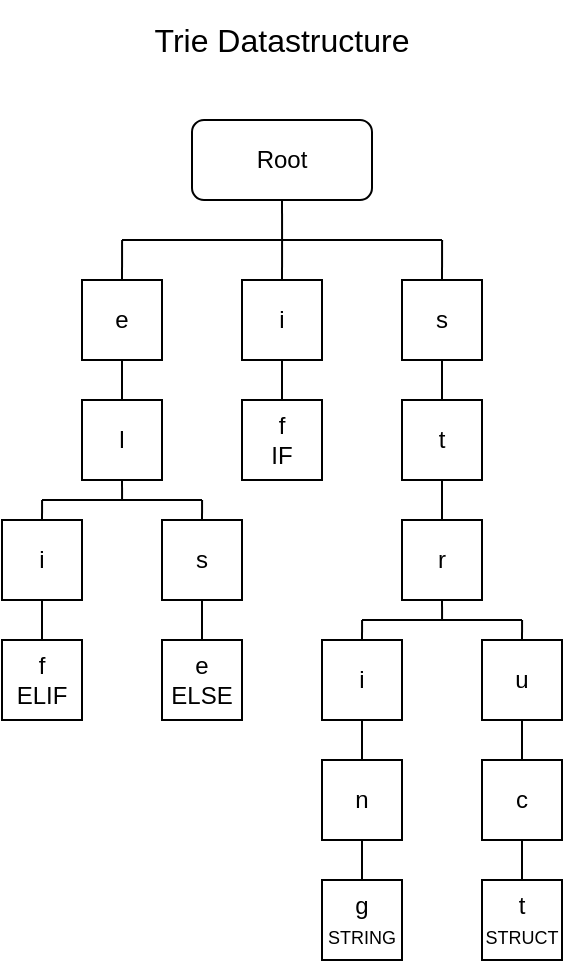 <mxfile version="27.0.3">
  <diagram name="Page-1" id="TXCzfEorVoo9AF132aRA">
    <mxGraphModel dx="983" dy="522" grid="1" gridSize="10" guides="1" tooltips="1" connect="1" arrows="1" fold="1" page="1" pageScale="1" pageWidth="827" pageHeight="1169" math="0" shadow="0">
      <root>
        <mxCell id="0" />
        <mxCell id="1" parent="0" />
        <mxCell id="aPpOfy9025zDFCyzrZ-R-11" style="edgeStyle=orthogonalEdgeStyle;rounded=0;orthogonalLoop=1;jettySize=auto;html=1;exitX=0.5;exitY=1;exitDx=0;exitDy=0;endArrow=none;startFill=0;" edge="1" parent="1" source="aPpOfy9025zDFCyzrZ-R-1">
          <mxGeometry relative="1" as="geometry">
            <mxPoint x="460.048" y="140" as="targetPoint" />
          </mxGeometry>
        </mxCell>
        <mxCell id="aPpOfy9025zDFCyzrZ-R-1" value="Root" style="rounded=1;whiteSpace=wrap;html=1;" vertex="1" parent="1">
          <mxGeometry x="415" y="80" width="90" height="40" as="geometry" />
        </mxCell>
        <mxCell id="aPpOfy9025zDFCyzrZ-R-8" style="edgeStyle=orthogonalEdgeStyle;rounded=0;orthogonalLoop=1;jettySize=auto;html=1;exitX=0.5;exitY=0;exitDx=0;exitDy=0;endArrow=none;startFill=0;" edge="1" parent="1" source="aPpOfy9025zDFCyzrZ-R-3">
          <mxGeometry relative="1" as="geometry">
            <mxPoint x="380.048" y="140" as="targetPoint" />
          </mxGeometry>
        </mxCell>
        <mxCell id="aPpOfy9025zDFCyzrZ-R-3" value="e" style="rounded=0;whiteSpace=wrap;html=1;" vertex="1" parent="1">
          <mxGeometry x="360" y="160" width="40" height="40" as="geometry" />
        </mxCell>
        <mxCell id="aPpOfy9025zDFCyzrZ-R-12" style="edgeStyle=orthogonalEdgeStyle;rounded=0;orthogonalLoop=1;jettySize=auto;html=1;exitX=0.5;exitY=0;exitDx=0;exitDy=0;endArrow=none;startFill=0;" edge="1" parent="1" source="aPpOfy9025zDFCyzrZ-R-4">
          <mxGeometry relative="1" as="geometry">
            <mxPoint x="460.048" y="140" as="targetPoint" />
          </mxGeometry>
        </mxCell>
        <mxCell id="aPpOfy9025zDFCyzrZ-R-27" style="edgeStyle=orthogonalEdgeStyle;rounded=0;orthogonalLoop=1;jettySize=auto;html=1;exitX=0.5;exitY=1;exitDx=0;exitDy=0;entryX=0.5;entryY=0;entryDx=0;entryDy=0;endArrow=none;startFill=0;" edge="1" parent="1" source="aPpOfy9025zDFCyzrZ-R-4" target="aPpOfy9025zDFCyzrZ-R-25">
          <mxGeometry relative="1" as="geometry" />
        </mxCell>
        <mxCell id="aPpOfy9025zDFCyzrZ-R-4" value="i" style="rounded=0;whiteSpace=wrap;html=1;" vertex="1" parent="1">
          <mxGeometry x="440" y="160" width="40" height="40" as="geometry" />
        </mxCell>
        <mxCell id="aPpOfy9025zDFCyzrZ-R-9" style="edgeStyle=orthogonalEdgeStyle;rounded=0;orthogonalLoop=1;jettySize=auto;html=1;exitX=0.5;exitY=0;exitDx=0;exitDy=0;endArrow=none;startFill=0;" edge="1" parent="1" source="aPpOfy9025zDFCyzrZ-R-5">
          <mxGeometry relative="1" as="geometry">
            <mxPoint x="540.048" y="140" as="targetPoint" />
          </mxGeometry>
        </mxCell>
        <mxCell id="aPpOfy9025zDFCyzrZ-R-30" style="edgeStyle=orthogonalEdgeStyle;rounded=0;orthogonalLoop=1;jettySize=auto;html=1;exitX=0.5;exitY=1;exitDx=0;exitDy=0;entryX=0.5;entryY=0;entryDx=0;entryDy=0;endArrow=none;startFill=0;" edge="1" parent="1" source="aPpOfy9025zDFCyzrZ-R-5" target="aPpOfy9025zDFCyzrZ-R-28">
          <mxGeometry relative="1" as="geometry" />
        </mxCell>
        <mxCell id="aPpOfy9025zDFCyzrZ-R-5" value="s" style="rounded=0;whiteSpace=wrap;html=1;" vertex="1" parent="1">
          <mxGeometry x="520" y="160" width="40" height="40" as="geometry" />
        </mxCell>
        <mxCell id="aPpOfy9025zDFCyzrZ-R-6" value="" style="endArrow=none;html=1;rounded=0;" edge="1" parent="1">
          <mxGeometry width="50" height="50" relative="1" as="geometry">
            <mxPoint x="380" y="140" as="sourcePoint" />
            <mxPoint x="540" y="140" as="targetPoint" />
          </mxGeometry>
        </mxCell>
        <mxCell id="aPpOfy9025zDFCyzrZ-R-14" style="edgeStyle=orthogonalEdgeStyle;rounded=0;orthogonalLoop=1;jettySize=auto;html=1;exitX=0.5;exitY=0;exitDx=0;exitDy=0;entryX=0.5;entryY=1;entryDx=0;entryDy=0;endArrow=none;startFill=0;" edge="1" parent="1" source="aPpOfy9025zDFCyzrZ-R-13" target="aPpOfy9025zDFCyzrZ-R-3">
          <mxGeometry relative="1" as="geometry" />
        </mxCell>
        <mxCell id="aPpOfy9025zDFCyzrZ-R-19" style="edgeStyle=orthogonalEdgeStyle;rounded=0;orthogonalLoop=1;jettySize=auto;html=1;exitX=0.5;exitY=1;exitDx=0;exitDy=0;endArrow=none;startFill=0;" edge="1" parent="1" source="aPpOfy9025zDFCyzrZ-R-13">
          <mxGeometry relative="1" as="geometry">
            <mxPoint x="380.048" y="270" as="targetPoint" />
          </mxGeometry>
        </mxCell>
        <mxCell id="aPpOfy9025zDFCyzrZ-R-13" value="l" style="rounded=0;whiteSpace=wrap;html=1;" vertex="1" parent="1">
          <mxGeometry x="360" y="220" width="40" height="40" as="geometry" />
        </mxCell>
        <mxCell id="aPpOfy9025zDFCyzrZ-R-22" style="edgeStyle=orthogonalEdgeStyle;rounded=0;orthogonalLoop=1;jettySize=auto;html=1;exitX=0.5;exitY=0;exitDx=0;exitDy=0;endArrow=none;startFill=0;" edge="1" parent="1" source="aPpOfy9025zDFCyzrZ-R-15">
          <mxGeometry relative="1" as="geometry">
            <mxPoint x="340.048" y="270" as="targetPoint" />
          </mxGeometry>
        </mxCell>
        <mxCell id="aPpOfy9025zDFCyzrZ-R-23" style="edgeStyle=orthogonalEdgeStyle;rounded=0;orthogonalLoop=1;jettySize=auto;html=1;exitX=0.5;exitY=1;exitDx=0;exitDy=0;entryX=0.5;entryY=0;entryDx=0;entryDy=0;endArrow=none;startFill=0;" edge="1" parent="1" source="aPpOfy9025zDFCyzrZ-R-15" target="aPpOfy9025zDFCyzrZ-R-18">
          <mxGeometry relative="1" as="geometry" />
        </mxCell>
        <mxCell id="aPpOfy9025zDFCyzrZ-R-15" value="i" style="rounded=0;whiteSpace=wrap;html=1;" vertex="1" parent="1">
          <mxGeometry x="320" y="280" width="40" height="40" as="geometry" />
        </mxCell>
        <mxCell id="aPpOfy9025zDFCyzrZ-R-21" style="edgeStyle=orthogonalEdgeStyle;rounded=0;orthogonalLoop=1;jettySize=auto;html=1;exitX=0.5;exitY=0;exitDx=0;exitDy=0;endArrow=none;startFill=0;" edge="1" parent="1" source="aPpOfy9025zDFCyzrZ-R-16">
          <mxGeometry relative="1" as="geometry">
            <mxPoint x="420.048" y="270" as="targetPoint" />
          </mxGeometry>
        </mxCell>
        <mxCell id="aPpOfy9025zDFCyzrZ-R-24" style="edgeStyle=orthogonalEdgeStyle;rounded=0;orthogonalLoop=1;jettySize=auto;html=1;exitX=0.5;exitY=1;exitDx=0;exitDy=0;entryX=0.5;entryY=0;entryDx=0;entryDy=0;endArrow=none;startFill=0;" edge="1" parent="1" source="aPpOfy9025zDFCyzrZ-R-16" target="aPpOfy9025zDFCyzrZ-R-17">
          <mxGeometry relative="1" as="geometry" />
        </mxCell>
        <mxCell id="aPpOfy9025zDFCyzrZ-R-16" value="s" style="rounded=0;whiteSpace=wrap;html=1;" vertex="1" parent="1">
          <mxGeometry x="400" y="280" width="40" height="40" as="geometry" />
        </mxCell>
        <mxCell id="aPpOfy9025zDFCyzrZ-R-17" value="e&lt;div&gt;ELSE&lt;/div&gt;" style="rounded=0;whiteSpace=wrap;html=1;" vertex="1" parent="1">
          <mxGeometry x="400" y="340" width="40" height="40" as="geometry" />
        </mxCell>
        <mxCell id="aPpOfy9025zDFCyzrZ-R-18" value="f&lt;div&gt;ELIF&lt;/div&gt;" style="rounded=0;whiteSpace=wrap;html=1;" vertex="1" parent="1">
          <mxGeometry x="320" y="340" width="40" height="40" as="geometry" />
        </mxCell>
        <mxCell id="aPpOfy9025zDFCyzrZ-R-20" value="" style="endArrow=none;html=1;rounded=0;" edge="1" parent="1">
          <mxGeometry width="50" height="50" relative="1" as="geometry">
            <mxPoint x="340" y="270" as="sourcePoint" />
            <mxPoint x="420" y="270" as="targetPoint" />
          </mxGeometry>
        </mxCell>
        <mxCell id="aPpOfy9025zDFCyzrZ-R-25" value="f&lt;div&gt;IF&lt;/div&gt;" style="rounded=0;whiteSpace=wrap;html=1;" vertex="1" parent="1">
          <mxGeometry x="440" y="220" width="40" height="40" as="geometry" />
        </mxCell>
        <mxCell id="aPpOfy9025zDFCyzrZ-R-31" style="edgeStyle=orthogonalEdgeStyle;rounded=0;orthogonalLoop=1;jettySize=auto;html=1;exitX=0.5;exitY=1;exitDx=0;exitDy=0;entryX=0.5;entryY=0;entryDx=0;entryDy=0;endArrow=none;startFill=0;" edge="1" parent="1" source="aPpOfy9025zDFCyzrZ-R-28" target="aPpOfy9025zDFCyzrZ-R-29">
          <mxGeometry relative="1" as="geometry" />
        </mxCell>
        <mxCell id="aPpOfy9025zDFCyzrZ-R-28" value="t" style="rounded=0;whiteSpace=wrap;html=1;" vertex="1" parent="1">
          <mxGeometry x="520" y="220" width="40" height="40" as="geometry" />
        </mxCell>
        <mxCell id="aPpOfy9025zDFCyzrZ-R-32" style="edgeStyle=orthogonalEdgeStyle;rounded=0;orthogonalLoop=1;jettySize=auto;html=1;exitX=0.5;exitY=1;exitDx=0;exitDy=0;endArrow=none;startFill=0;" edge="1" parent="1" source="aPpOfy9025zDFCyzrZ-R-29">
          <mxGeometry relative="1" as="geometry">
            <mxPoint x="540.048" y="330" as="targetPoint" />
          </mxGeometry>
        </mxCell>
        <mxCell id="aPpOfy9025zDFCyzrZ-R-29" value="r" style="rounded=0;whiteSpace=wrap;html=1;" vertex="1" parent="1">
          <mxGeometry x="520" y="280" width="40" height="40" as="geometry" />
        </mxCell>
        <mxCell id="aPpOfy9025zDFCyzrZ-R-33" value="" style="endArrow=none;html=1;rounded=0;" edge="1" parent="1">
          <mxGeometry width="50" height="50" relative="1" as="geometry">
            <mxPoint x="500" y="330" as="sourcePoint" />
            <mxPoint x="580" y="330" as="targetPoint" />
          </mxGeometry>
        </mxCell>
        <mxCell id="aPpOfy9025zDFCyzrZ-R-37" style="edgeStyle=orthogonalEdgeStyle;rounded=0;orthogonalLoop=1;jettySize=auto;html=1;exitX=0.5;exitY=0;exitDx=0;exitDy=0;endArrow=none;startFill=0;" edge="1" parent="1" source="aPpOfy9025zDFCyzrZ-R-34">
          <mxGeometry relative="1" as="geometry">
            <mxPoint x="500.048" y="330" as="targetPoint" />
          </mxGeometry>
        </mxCell>
        <mxCell id="aPpOfy9025zDFCyzrZ-R-34" value="i" style="rounded=0;whiteSpace=wrap;html=1;" vertex="1" parent="1">
          <mxGeometry x="480" y="340" width="40" height="40" as="geometry" />
        </mxCell>
        <mxCell id="aPpOfy9025zDFCyzrZ-R-36" style="edgeStyle=orthogonalEdgeStyle;rounded=0;orthogonalLoop=1;jettySize=auto;html=1;exitX=0.5;exitY=0;exitDx=0;exitDy=0;endArrow=none;startFill=0;" edge="1" parent="1" source="aPpOfy9025zDFCyzrZ-R-35">
          <mxGeometry relative="1" as="geometry">
            <mxPoint x="580.048" y="330" as="targetPoint" />
          </mxGeometry>
        </mxCell>
        <mxCell id="aPpOfy9025zDFCyzrZ-R-35" value="u" style="rounded=0;whiteSpace=wrap;html=1;" vertex="1" parent="1">
          <mxGeometry x="560" y="340" width="40" height="40" as="geometry" />
        </mxCell>
        <mxCell id="aPpOfy9025zDFCyzrZ-R-43" style="edgeStyle=orthogonalEdgeStyle;rounded=0;orthogonalLoop=1;jettySize=auto;html=1;exitX=0.5;exitY=0;exitDx=0;exitDy=0;entryX=0.5;entryY=1;entryDx=0;entryDy=0;endArrow=none;startFill=0;" edge="1" parent="1" source="aPpOfy9025zDFCyzrZ-R-38" target="aPpOfy9025zDFCyzrZ-R-34">
          <mxGeometry relative="1" as="geometry" />
        </mxCell>
        <mxCell id="aPpOfy9025zDFCyzrZ-R-38" value="n" style="rounded=0;whiteSpace=wrap;html=1;" vertex="1" parent="1">
          <mxGeometry x="480" y="400" width="40" height="40" as="geometry" />
        </mxCell>
        <mxCell id="aPpOfy9025zDFCyzrZ-R-42" style="edgeStyle=orthogonalEdgeStyle;rounded=0;orthogonalLoop=1;jettySize=auto;html=1;exitX=0.5;exitY=0;exitDx=0;exitDy=0;entryX=0.5;entryY=1;entryDx=0;entryDy=0;endArrow=none;startFill=0;" edge="1" parent="1" source="aPpOfy9025zDFCyzrZ-R-39" target="aPpOfy9025zDFCyzrZ-R-38">
          <mxGeometry relative="1" as="geometry" />
        </mxCell>
        <mxCell id="aPpOfy9025zDFCyzrZ-R-39" value="g&lt;div&gt;&lt;font style=&quot;font-size: 9px;&quot;&gt;STRING&lt;/font&gt;&lt;/div&gt;" style="rounded=0;whiteSpace=wrap;html=1;" vertex="1" parent="1">
          <mxGeometry x="480" y="460" width="40" height="40" as="geometry" />
        </mxCell>
        <mxCell id="aPpOfy9025zDFCyzrZ-R-44" style="edgeStyle=orthogonalEdgeStyle;rounded=0;orthogonalLoop=1;jettySize=auto;html=1;exitX=0.5;exitY=0;exitDx=0;exitDy=0;entryX=0.5;entryY=1;entryDx=0;entryDy=0;endArrow=none;startFill=0;" edge="1" parent="1" source="aPpOfy9025zDFCyzrZ-R-40" target="aPpOfy9025zDFCyzrZ-R-35">
          <mxGeometry relative="1" as="geometry" />
        </mxCell>
        <mxCell id="aPpOfy9025zDFCyzrZ-R-40" value="c" style="rounded=0;whiteSpace=wrap;html=1;" vertex="1" parent="1">
          <mxGeometry x="560" y="400" width="40" height="40" as="geometry" />
        </mxCell>
        <mxCell id="aPpOfy9025zDFCyzrZ-R-45" style="edgeStyle=orthogonalEdgeStyle;rounded=0;orthogonalLoop=1;jettySize=auto;html=1;exitX=0.5;exitY=0;exitDx=0;exitDy=0;entryX=0.5;entryY=1;entryDx=0;entryDy=0;endArrow=none;startFill=0;" edge="1" parent="1" source="aPpOfy9025zDFCyzrZ-R-41" target="aPpOfy9025zDFCyzrZ-R-40">
          <mxGeometry relative="1" as="geometry" />
        </mxCell>
        <mxCell id="aPpOfy9025zDFCyzrZ-R-41" value="t&lt;div&gt;&lt;font style=&quot;font-size: 9px;&quot;&gt;STRUCT&lt;/font&gt;&lt;/div&gt;" style="rounded=0;whiteSpace=wrap;html=1;" vertex="1" parent="1">
          <mxGeometry x="560" y="460" width="40" height="40" as="geometry" />
        </mxCell>
        <mxCell id="aPpOfy9025zDFCyzrZ-R-46" value="Trie Datastructure" style="text;html=1;align=center;verticalAlign=middle;whiteSpace=wrap;rounded=0;fontSize=16;" vertex="1" parent="1">
          <mxGeometry x="340" y="20" width="240" height="40" as="geometry" />
        </mxCell>
      </root>
    </mxGraphModel>
  </diagram>
</mxfile>
